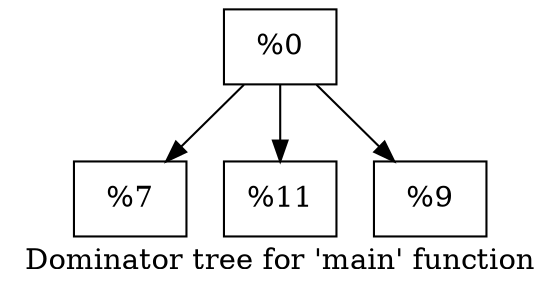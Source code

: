 digraph "Dominator tree for 'main' function" {
	label="Dominator tree for 'main' function";

	Node0xba1260 [shape=record,label="{%0}"];
	Node0xba1260 -> Node0xba12a0;
	Node0xba1260 -> Node0xba12e0;
	Node0xba1260 -> Node0xba1320;
	Node0xba12a0 [shape=record,label="{%7}"];
	Node0xba12e0 [shape=record,label="{%11}"];
	Node0xba1320 [shape=record,label="{%9}"];
}
